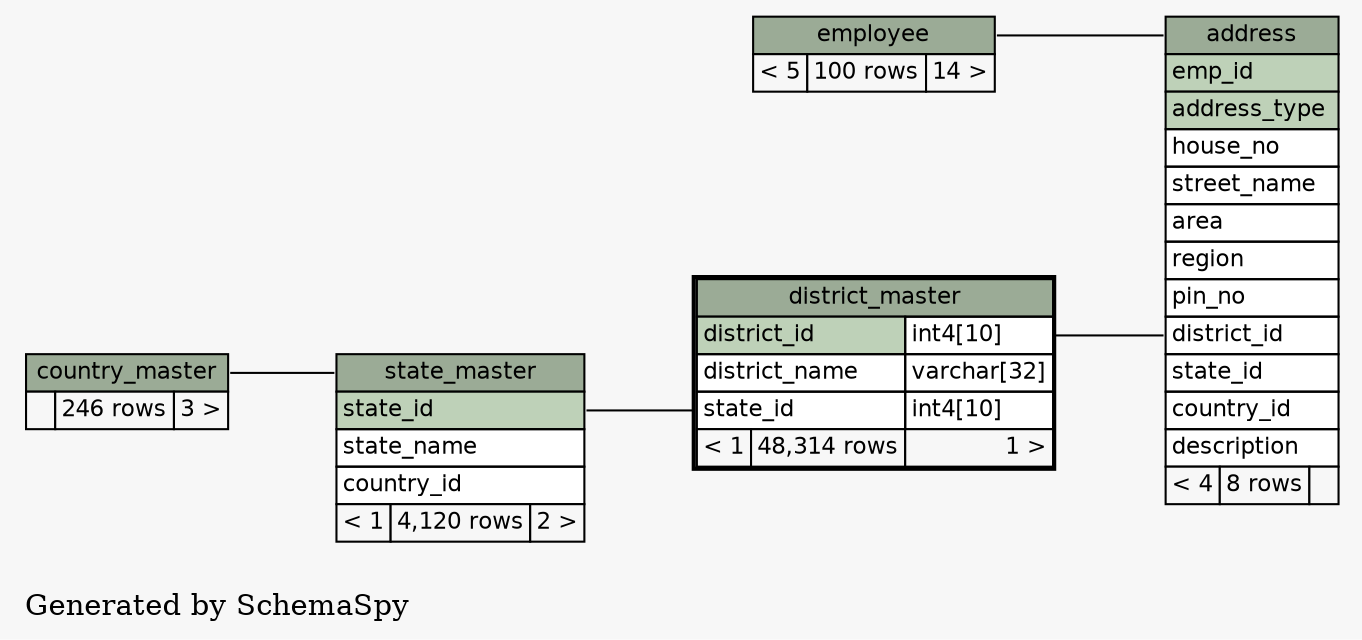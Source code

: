 // dot 2.38.0 on Windows 8.1 6.3
digraph "twoDegreesRelationshipsGraph" {
  graph [
    rankdir="RL"
    bgcolor="#f7f7f7"
    label="\nGenerated by SchemaSpy"
    labeljust="l"
  ];
  node [
    fontname="Helvetica"
    fontsize="11"
    shape="plaintext"
  ];
  edge [
    arrowsize="0.8"
  ];
  "address":"district_id":w -> "district_master":"district_id.type":e [arrowtail=crowodot arrowhead=none];
  "address":"address.heading":w -> "employee":"employee.heading":e [arrowtail=crowtee arrowhead=none];
  "district_master":"state_id":w -> "state_master":"state_id":e [arrowtail=crowodot arrowhead=none];
  "state_master":"state_master.heading":w -> "country_master":"country_master.heading":e [arrowtail=crowodot arrowhead=none];
  "address" [
    label=<
    <TABLE BORDER="0" CELLBORDER="1" CELLSPACING="0" BGCOLOR="#ffffff">
      <TR><TD PORT="address.heading" COLSPAN="3" BGCOLOR="#9bab96" ALIGN="CENTER">address</TD></TR>
      <TR><TD PORT="emp_id" COLSPAN="3" BGCOLOR="#bed1b8" ALIGN="LEFT">emp_id</TD></TR>
      <TR><TD PORT="address_type" COLSPAN="3" BGCOLOR="#bed1b8" ALIGN="LEFT">address_type</TD></TR>
      <TR><TD PORT="house_no" COLSPAN="3" ALIGN="LEFT">house_no</TD></TR>
      <TR><TD PORT="street_name" COLSPAN="3" ALIGN="LEFT">street_name</TD></TR>
      <TR><TD PORT="area" COLSPAN="3" ALIGN="LEFT">area</TD></TR>
      <TR><TD PORT="region" COLSPAN="3" ALIGN="LEFT">region</TD></TR>
      <TR><TD PORT="pin_no" COLSPAN="3" ALIGN="LEFT">pin_no</TD></TR>
      <TR><TD PORT="district_id" COLSPAN="3" ALIGN="LEFT">district_id</TD></TR>
      <TR><TD PORT="state_id" COLSPAN="3" ALIGN="LEFT">state_id</TD></TR>
      <TR><TD PORT="country_id" COLSPAN="3" ALIGN="LEFT">country_id</TD></TR>
      <TR><TD PORT="description" COLSPAN="3" ALIGN="LEFT">description</TD></TR>
      <TR><TD ALIGN="LEFT" BGCOLOR="#f7f7f7">&lt; 4</TD><TD ALIGN="RIGHT" BGCOLOR="#f7f7f7">8 rows</TD><TD ALIGN="RIGHT" BGCOLOR="#f7f7f7">  </TD></TR>
    </TABLE>>
    URL="address.html#graph"
    tooltip="address"
  ];
  "country_master" [
    label=<
    <TABLE BORDER="0" CELLBORDER="1" CELLSPACING="0" BGCOLOR="#ffffff">
      <TR><TD PORT="country_master.heading" COLSPAN="3" BGCOLOR="#9bab96" ALIGN="CENTER">country_master</TD></TR>
      <TR><TD ALIGN="LEFT" BGCOLOR="#f7f7f7">  </TD><TD ALIGN="RIGHT" BGCOLOR="#f7f7f7">246 rows</TD><TD ALIGN="RIGHT" BGCOLOR="#f7f7f7">3 &gt;</TD></TR>
    </TABLE>>
    URL="country_master.html#graph"
    tooltip="country_master"
  ];
  "district_master" [
    label=<
    <TABLE BORDER="2" CELLBORDER="1" CELLSPACING="0" BGCOLOR="#ffffff">
      <TR><TD PORT="district_master.heading" COLSPAN="3" BGCOLOR="#9bab96" ALIGN="CENTER">district_master</TD></TR>
      <TR><TD PORT="district_id" COLSPAN="2" BGCOLOR="#bed1b8" ALIGN="LEFT">district_id</TD><TD PORT="district_id.type" ALIGN="LEFT">int4[10]</TD></TR>
      <TR><TD PORT="district_name" COLSPAN="2" ALIGN="LEFT">district_name</TD><TD PORT="district_name.type" ALIGN="LEFT">varchar[32]</TD></TR>
      <TR><TD PORT="state_id" COLSPAN="2" ALIGN="LEFT">state_id</TD><TD PORT="state_id.type" ALIGN="LEFT">int4[10]</TD></TR>
      <TR><TD ALIGN="LEFT" BGCOLOR="#f7f7f7">&lt; 1</TD><TD ALIGN="RIGHT" BGCOLOR="#f7f7f7">48,314 rows</TD><TD ALIGN="RIGHT" BGCOLOR="#f7f7f7">1 &gt;</TD></TR>
    </TABLE>>
    URL="district_master.html#"
    tooltip="district_master"
  ];
  "employee" [
    label=<
    <TABLE BORDER="0" CELLBORDER="1" CELLSPACING="0" BGCOLOR="#ffffff">
      <TR><TD PORT="employee.heading" COLSPAN="3" BGCOLOR="#9bab96" ALIGN="CENTER">employee</TD></TR>
      <TR><TD ALIGN="LEFT" BGCOLOR="#f7f7f7">&lt; 5</TD><TD ALIGN="RIGHT" BGCOLOR="#f7f7f7">100 rows</TD><TD ALIGN="RIGHT" BGCOLOR="#f7f7f7">14 &gt;</TD></TR>
    </TABLE>>
    URL="employee.html#graph"
    tooltip="employee"
  ];
  "state_master" [
    label=<
    <TABLE BORDER="0" CELLBORDER="1" CELLSPACING="0" BGCOLOR="#ffffff">
      <TR><TD PORT="state_master.heading" COLSPAN="3" BGCOLOR="#9bab96" ALIGN="CENTER">state_master</TD></TR>
      <TR><TD PORT="state_id" COLSPAN="3" BGCOLOR="#bed1b8" ALIGN="LEFT">state_id</TD></TR>
      <TR><TD PORT="state_name" COLSPAN="3" ALIGN="LEFT">state_name</TD></TR>
      <TR><TD PORT="country_id" COLSPAN="3" ALIGN="LEFT">country_id</TD></TR>
      <TR><TD ALIGN="LEFT" BGCOLOR="#f7f7f7">&lt; 1</TD><TD ALIGN="RIGHT" BGCOLOR="#f7f7f7">4,120 rows</TD><TD ALIGN="RIGHT" BGCOLOR="#f7f7f7">2 &gt;</TD></TR>
    </TABLE>>
    URL="state_master.html#graph"
    tooltip="state_master"
  ];
}
